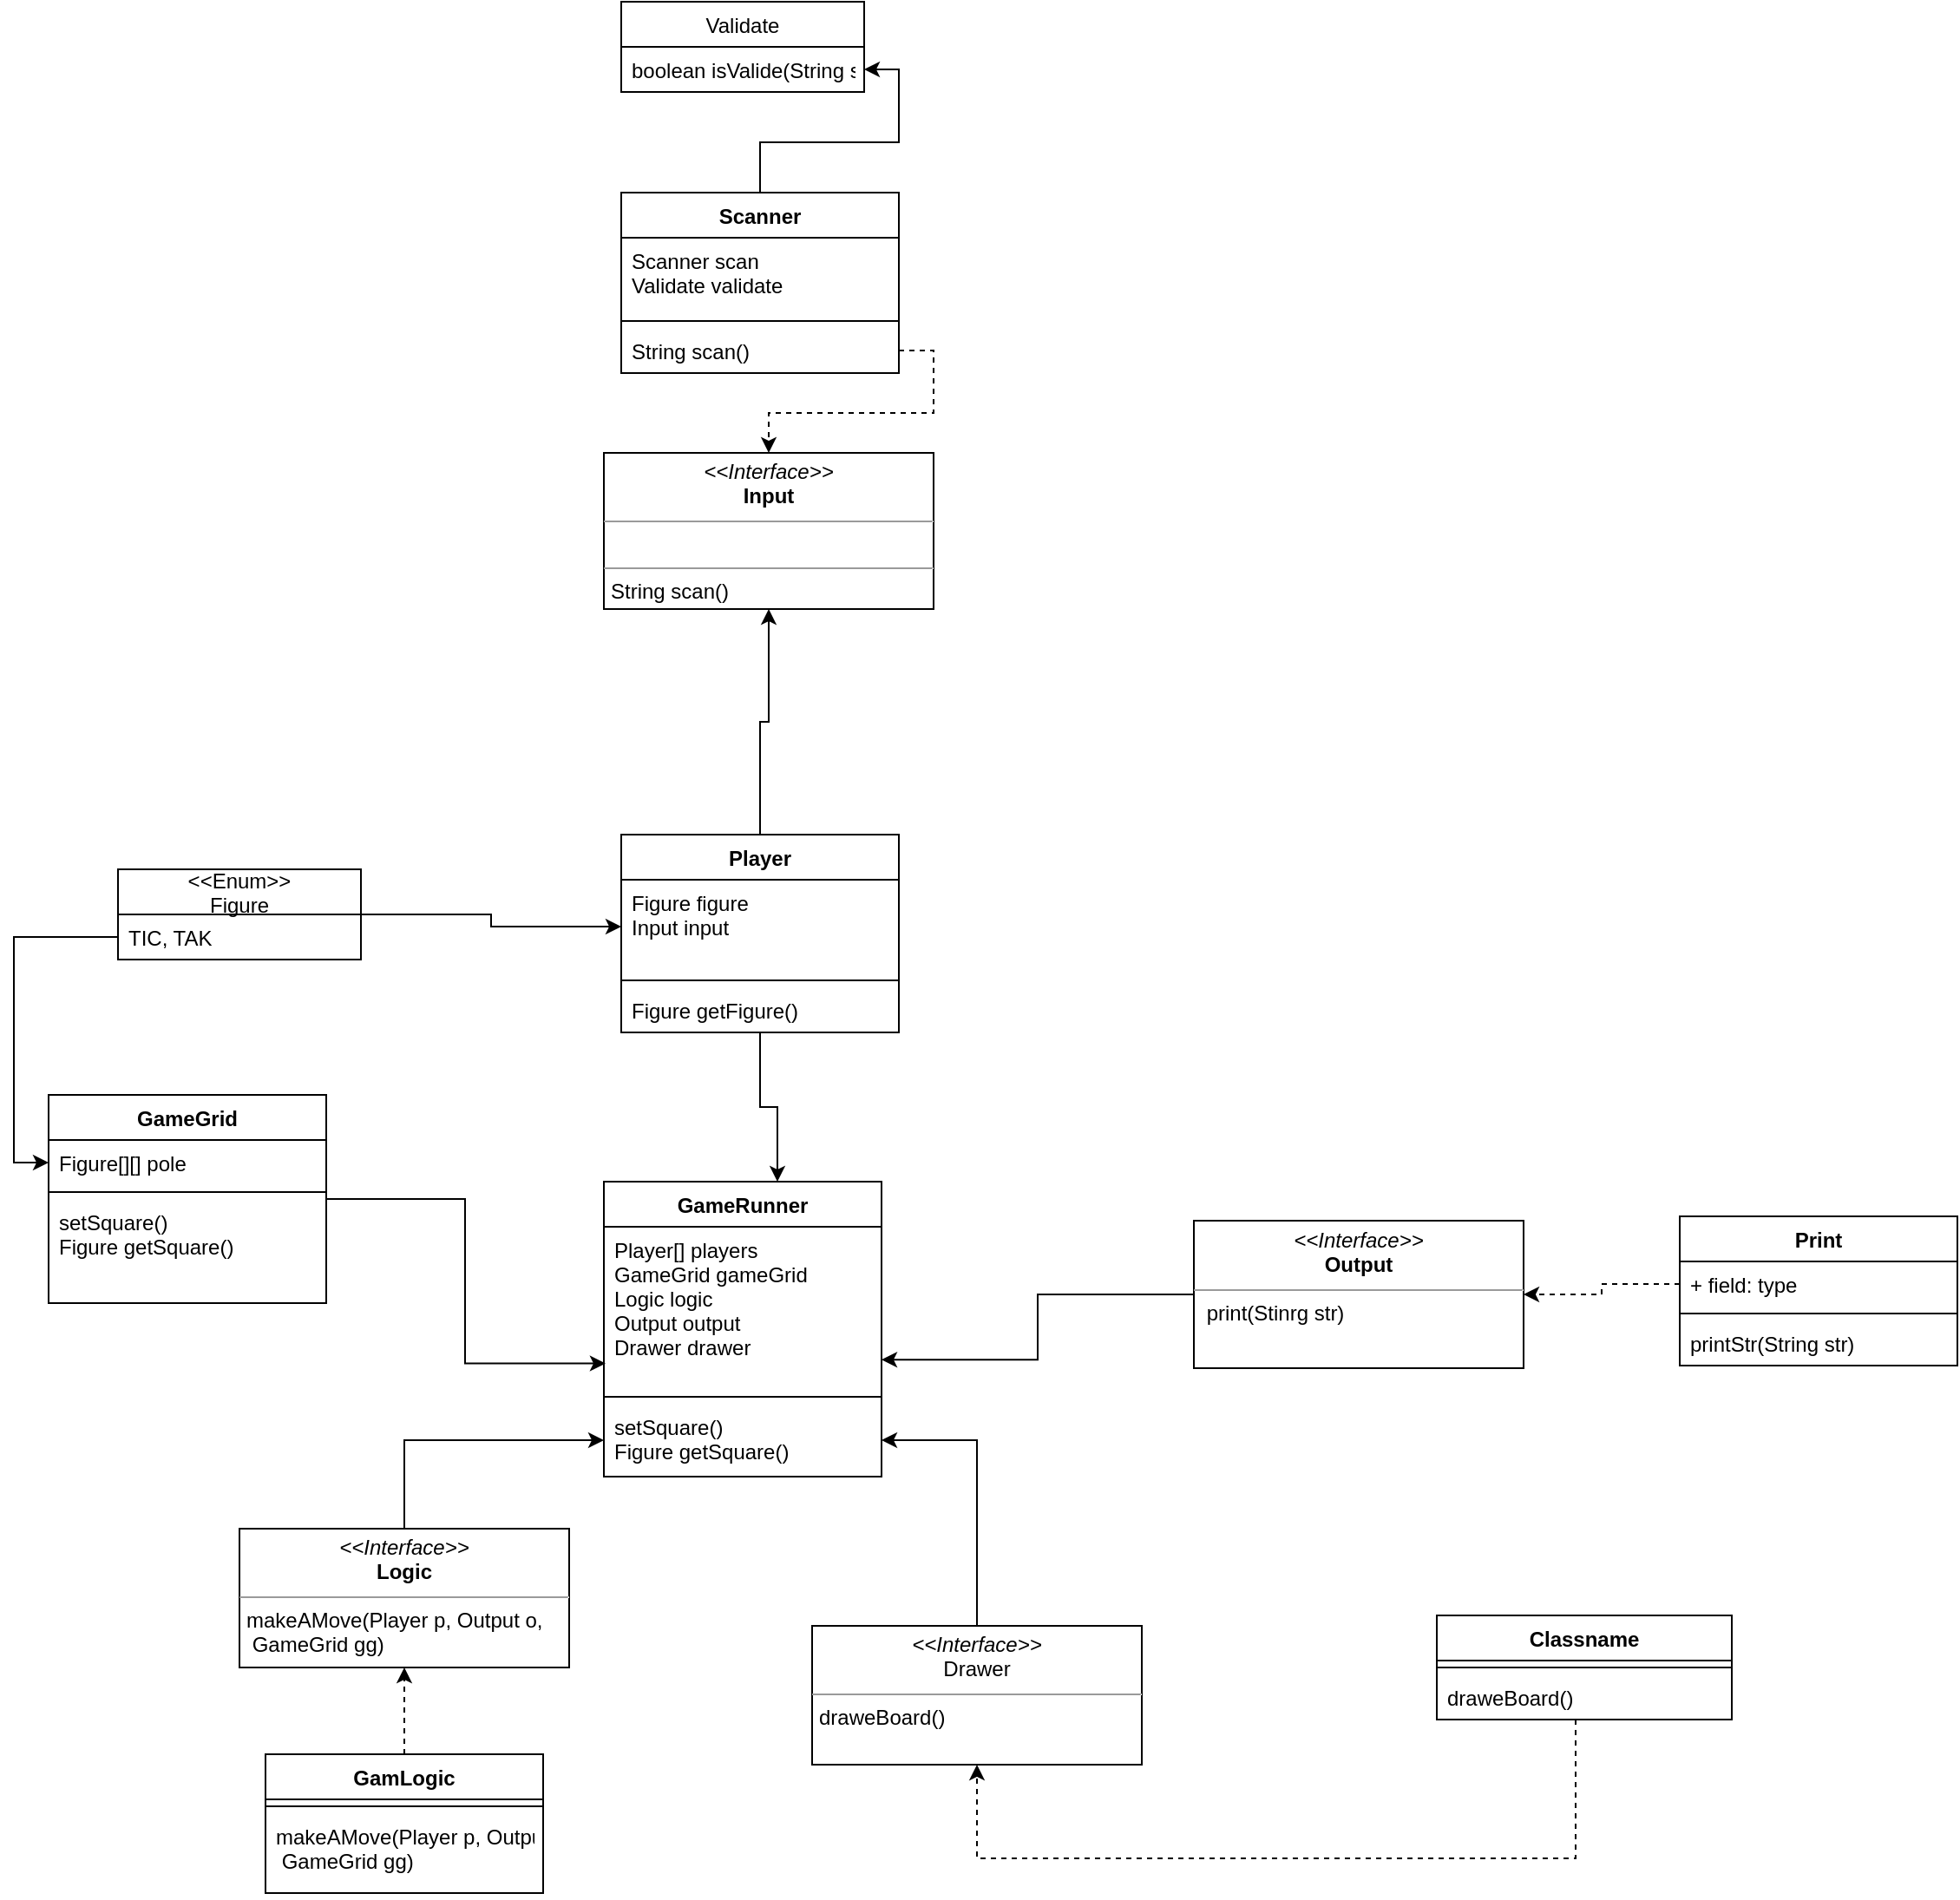 <mxfile version="14.7.6" type="github">
  <diagram id="pjgynr8N6asvOjuPf1MS" name="Page-1">
    <mxGraphModel dx="1422" dy="737" grid="1" gridSize="10" guides="1" tooltips="1" connect="1" arrows="1" fold="1" page="1" pageScale="1" pageWidth="827" pageHeight="1169" math="0" shadow="0">
      <root>
        <mxCell id="0" />
        <mxCell id="1" parent="0" />
        <mxCell id="-9dutVmJC6tL8V27dumN-15" value="Validate" style="swimlane;fontStyle=0;childLayout=stackLayout;horizontal=1;startSize=26;fillColor=none;horizontalStack=0;resizeParent=1;resizeParentMax=0;resizeLast=0;collapsible=1;marginBottom=0;" vertex="1" parent="1">
          <mxGeometry x="430" y="50" width="140" height="52" as="geometry" />
        </mxCell>
        <mxCell id="-9dutVmJC6tL8V27dumN-16" value="boolean isValide(String str)" style="text;strokeColor=none;fillColor=none;align=left;verticalAlign=top;spacingLeft=4;spacingRight=4;overflow=hidden;rotatable=0;points=[[0,0.5],[1,0.5]];portConstraint=eastwest;" vertex="1" parent="-9dutVmJC6tL8V27dumN-15">
          <mxGeometry y="26" width="140" height="26" as="geometry" />
        </mxCell>
        <mxCell id="-9dutVmJC6tL8V27dumN-23" style="edgeStyle=orthogonalEdgeStyle;rounded=0;orthogonalLoop=1;jettySize=auto;html=1;exitX=0.5;exitY=0;exitDx=0;exitDy=0;entryX=1;entryY=0.5;entryDx=0;entryDy=0;" edge="1" parent="1" source="-9dutVmJC6tL8V27dumN-19" target="-9dutVmJC6tL8V27dumN-16">
          <mxGeometry relative="1" as="geometry" />
        </mxCell>
        <mxCell id="-9dutVmJC6tL8V27dumN-19" value="Scanner" style="swimlane;fontStyle=1;align=center;verticalAlign=top;childLayout=stackLayout;horizontal=1;startSize=26;horizontalStack=0;resizeParent=1;resizeParentMax=0;resizeLast=0;collapsible=1;marginBottom=0;" vertex="1" parent="1">
          <mxGeometry x="430" y="160" width="160" height="104" as="geometry" />
        </mxCell>
        <mxCell id="-9dutVmJC6tL8V27dumN-20" value="Scanner scan&#xa;Validate validate" style="text;strokeColor=none;fillColor=none;align=left;verticalAlign=top;spacingLeft=4;spacingRight=4;overflow=hidden;rotatable=0;points=[[0,0.5],[1,0.5]];portConstraint=eastwest;" vertex="1" parent="-9dutVmJC6tL8V27dumN-19">
          <mxGeometry y="26" width="160" height="44" as="geometry" />
        </mxCell>
        <mxCell id="-9dutVmJC6tL8V27dumN-21" value="" style="line;strokeWidth=1;fillColor=none;align=left;verticalAlign=middle;spacingTop=-1;spacingLeft=3;spacingRight=3;rotatable=0;labelPosition=right;points=[];portConstraint=eastwest;" vertex="1" parent="-9dutVmJC6tL8V27dumN-19">
          <mxGeometry y="70" width="160" height="8" as="geometry" />
        </mxCell>
        <mxCell id="-9dutVmJC6tL8V27dumN-22" value="String scan()" style="text;strokeColor=none;fillColor=none;align=left;verticalAlign=top;spacingLeft=4;spacingRight=4;overflow=hidden;rotatable=0;points=[[0,0.5],[1,0.5]];portConstraint=eastwest;" vertex="1" parent="-9dutVmJC6tL8V27dumN-19">
          <mxGeometry y="78" width="160" height="26" as="geometry" />
        </mxCell>
        <mxCell id="-9dutVmJC6tL8V27dumN-24" value="&lt;p style=&quot;margin: 0px ; margin-top: 4px ; text-align: center&quot;&gt;&lt;i&gt;&amp;lt;&amp;lt;Interface&amp;gt;&amp;gt;&lt;/i&gt;&lt;br&gt;&lt;b&gt;Input&lt;/b&gt;&lt;/p&gt;&lt;hr size=&quot;1&quot;&gt;&lt;p style=&quot;margin: 0px ; margin-left: 4px&quot;&gt;&lt;br&gt;&lt;/p&gt;&lt;hr size=&quot;1&quot;&gt;&lt;p style=&quot;margin: 0px ; margin-left: 4px&quot;&gt;String scan()&lt;/p&gt;" style="verticalAlign=top;align=left;overflow=fill;fontSize=12;fontFamily=Helvetica;html=1;" vertex="1" parent="1">
          <mxGeometry x="420" y="310" width="190" height="90" as="geometry" />
        </mxCell>
        <mxCell id="-9dutVmJC6tL8V27dumN-30" style="edgeStyle=orthogonalEdgeStyle;rounded=0;orthogonalLoop=1;jettySize=auto;html=1;exitX=0.5;exitY=0;exitDx=0;exitDy=0;entryX=0.5;entryY=1;entryDx=0;entryDy=0;" edge="1" parent="1" source="-9dutVmJC6tL8V27dumN-26" target="-9dutVmJC6tL8V27dumN-24">
          <mxGeometry relative="1" as="geometry" />
        </mxCell>
        <mxCell id="-9dutVmJC6tL8V27dumN-57" style="edgeStyle=orthogonalEdgeStyle;rounded=0;orthogonalLoop=1;jettySize=auto;html=1;entryX=0.625;entryY=0;entryDx=0;entryDy=0;entryPerimeter=0;" edge="1" parent="1" source="-9dutVmJC6tL8V27dumN-26" target="-9dutVmJC6tL8V27dumN-44">
          <mxGeometry relative="1" as="geometry" />
        </mxCell>
        <mxCell id="-9dutVmJC6tL8V27dumN-26" value="Player" style="swimlane;fontStyle=1;align=center;verticalAlign=top;childLayout=stackLayout;horizontal=1;startSize=26;horizontalStack=0;resizeParent=1;resizeParentMax=0;resizeLast=0;collapsible=1;marginBottom=0;" vertex="1" parent="1">
          <mxGeometry x="430" y="530" width="160" height="114" as="geometry" />
        </mxCell>
        <mxCell id="-9dutVmJC6tL8V27dumN-27" value="Figure figure&#xa;Input input" style="text;strokeColor=none;fillColor=none;align=left;verticalAlign=top;spacingLeft=4;spacingRight=4;overflow=hidden;rotatable=0;points=[[0,0.5],[1,0.5]];portConstraint=eastwest;" vertex="1" parent="-9dutVmJC6tL8V27dumN-26">
          <mxGeometry y="26" width="160" height="54" as="geometry" />
        </mxCell>
        <mxCell id="-9dutVmJC6tL8V27dumN-28" value="" style="line;strokeWidth=1;fillColor=none;align=left;verticalAlign=middle;spacingTop=-1;spacingLeft=3;spacingRight=3;rotatable=0;labelPosition=right;points=[];portConstraint=eastwest;" vertex="1" parent="-9dutVmJC6tL8V27dumN-26">
          <mxGeometry y="80" width="160" height="8" as="geometry" />
        </mxCell>
        <mxCell id="-9dutVmJC6tL8V27dumN-29" value="Figure getFigure()" style="text;strokeColor=none;fillColor=none;align=left;verticalAlign=top;spacingLeft=4;spacingRight=4;overflow=hidden;rotatable=0;points=[[0,0.5],[1,0.5]];portConstraint=eastwest;" vertex="1" parent="-9dutVmJC6tL8V27dumN-26">
          <mxGeometry y="88" width="160" height="26" as="geometry" />
        </mxCell>
        <mxCell id="-9dutVmJC6tL8V27dumN-39" style="edgeStyle=orthogonalEdgeStyle;rounded=0;orthogonalLoop=1;jettySize=auto;html=1;" edge="1" parent="1" source="-9dutVmJC6tL8V27dumN-35" target="-9dutVmJC6tL8V27dumN-27">
          <mxGeometry relative="1" as="geometry" />
        </mxCell>
        <mxCell id="-9dutVmJC6tL8V27dumN-35" value="&lt;&lt;Enum&gt;&gt;&#xa;Figure" style="swimlane;fontStyle=0;childLayout=stackLayout;horizontal=1;startSize=26;fillColor=none;horizontalStack=0;resizeParent=1;resizeParentMax=0;resizeLast=0;collapsible=1;marginBottom=0;" vertex="1" parent="1">
          <mxGeometry x="140" y="550" width="140" height="52" as="geometry" />
        </mxCell>
        <mxCell id="-9dutVmJC6tL8V27dumN-48" style="edgeStyle=orthogonalEdgeStyle;rounded=0;orthogonalLoop=1;jettySize=auto;html=1;entryX=0.006;entryY=0.838;entryDx=0;entryDy=0;entryPerimeter=0;" edge="1" parent="1" source="-9dutVmJC6tL8V27dumN-40" target="-9dutVmJC6tL8V27dumN-45">
          <mxGeometry relative="1" as="geometry" />
        </mxCell>
        <mxCell id="-9dutVmJC6tL8V27dumN-40" value="GameGrid" style="swimlane;fontStyle=1;align=center;verticalAlign=top;childLayout=stackLayout;horizontal=1;startSize=26;horizontalStack=0;resizeParent=1;resizeParentMax=0;resizeLast=0;collapsible=1;marginBottom=0;" vertex="1" parent="1">
          <mxGeometry x="100" y="680" width="160" height="120" as="geometry" />
        </mxCell>
        <mxCell id="-9dutVmJC6tL8V27dumN-41" value="Figure[][] pole" style="text;strokeColor=none;fillColor=none;align=left;verticalAlign=top;spacingLeft=4;spacingRight=4;overflow=hidden;rotatable=0;points=[[0,0.5],[1,0.5]];portConstraint=eastwest;" vertex="1" parent="-9dutVmJC6tL8V27dumN-40">
          <mxGeometry y="26" width="160" height="26" as="geometry" />
        </mxCell>
        <mxCell id="-9dutVmJC6tL8V27dumN-42" value="" style="line;strokeWidth=1;fillColor=none;align=left;verticalAlign=middle;spacingTop=-1;spacingLeft=3;spacingRight=3;rotatable=0;labelPosition=right;points=[];portConstraint=eastwest;" vertex="1" parent="-9dutVmJC6tL8V27dumN-40">
          <mxGeometry y="52" width="160" height="8" as="geometry" />
        </mxCell>
        <mxCell id="-9dutVmJC6tL8V27dumN-43" value="setSquare()&#xa;Figure getSquare()" style="text;strokeColor=none;fillColor=none;align=left;verticalAlign=top;spacingLeft=4;spacingRight=4;overflow=hidden;rotatable=0;points=[[0,0.5],[1,0.5]];portConstraint=eastwest;" vertex="1" parent="-9dutVmJC6tL8V27dumN-40">
          <mxGeometry y="60" width="160" height="60" as="geometry" />
        </mxCell>
        <mxCell id="-9dutVmJC6tL8V27dumN-44" value="GameRunner" style="swimlane;fontStyle=1;align=center;verticalAlign=top;childLayout=stackLayout;horizontal=1;startSize=26;horizontalStack=0;resizeParent=1;resizeParentMax=0;resizeLast=0;collapsible=1;marginBottom=0;" vertex="1" parent="1">
          <mxGeometry x="420" y="730" width="160" height="170" as="geometry" />
        </mxCell>
        <mxCell id="-9dutVmJC6tL8V27dumN-45" value="Player[] players&#xa;GameGrid gameGrid&#xa;Logic logic&#xa;Output output&#xa;Drawer drawer" style="text;strokeColor=none;fillColor=none;align=left;verticalAlign=top;spacingLeft=4;spacingRight=4;overflow=hidden;rotatable=0;points=[[0,0.5],[1,0.5]];portConstraint=eastwest;" vertex="1" parent="-9dutVmJC6tL8V27dumN-44">
          <mxGeometry y="26" width="160" height="94" as="geometry" />
        </mxCell>
        <mxCell id="-9dutVmJC6tL8V27dumN-46" value="" style="line;strokeWidth=1;fillColor=none;align=left;verticalAlign=middle;spacingTop=-1;spacingLeft=3;spacingRight=3;rotatable=0;labelPosition=right;points=[];portConstraint=eastwest;" vertex="1" parent="-9dutVmJC6tL8V27dumN-44">
          <mxGeometry y="120" width="160" height="8" as="geometry" />
        </mxCell>
        <mxCell id="-9dutVmJC6tL8V27dumN-47" value="setSquare()&#xa;Figure getSquare()" style="text;strokeColor=none;fillColor=none;align=left;verticalAlign=top;spacingLeft=4;spacingRight=4;overflow=hidden;rotatable=0;points=[[0,0.5],[1,0.5]];portConstraint=eastwest;" vertex="1" parent="-9dutVmJC6tL8V27dumN-44">
          <mxGeometry y="128" width="160" height="42" as="geometry" />
        </mxCell>
        <mxCell id="-9dutVmJC6tL8V27dumN-56" style="edgeStyle=orthogonalEdgeStyle;rounded=0;orthogonalLoop=1;jettySize=auto;html=1;exitX=0;exitY=0.5;exitDx=0;exitDy=0;entryX=1;entryY=0.815;entryDx=0;entryDy=0;entryPerimeter=0;" edge="1" parent="1" source="-9dutVmJC6tL8V27dumN-49" target="-9dutVmJC6tL8V27dumN-45">
          <mxGeometry relative="1" as="geometry" />
        </mxCell>
        <mxCell id="-9dutVmJC6tL8V27dumN-49" value="&lt;p style=&quot;margin: 0px ; margin-top: 4px ; text-align: center&quot;&gt;&lt;i&gt;&amp;lt;&amp;lt;Interface&amp;gt;&amp;gt;&lt;/i&gt;&lt;br&gt;&lt;b&gt;Output&lt;/b&gt;&lt;/p&gt;&lt;hr size=&quot;1&quot;&gt;&lt;p style=&quot;margin: 0px ; margin-left: 4px&quot;&gt;&amp;nbsp;print(Stinrg str)&lt;/p&gt;" style="verticalAlign=top;align=left;overflow=fill;fontSize=12;fontFamily=Helvetica;html=1;" vertex="1" parent="1">
          <mxGeometry x="760" y="752.5" width="190" height="85" as="geometry" />
        </mxCell>
        <mxCell id="-9dutVmJC6tL8V27dumN-51" value="Print" style="swimlane;fontStyle=1;align=center;verticalAlign=top;childLayout=stackLayout;horizontal=1;startSize=26;horizontalStack=0;resizeParent=1;resizeParentMax=0;resizeLast=0;collapsible=1;marginBottom=0;" vertex="1" parent="1">
          <mxGeometry x="1040" y="750" width="160" height="86" as="geometry" />
        </mxCell>
        <mxCell id="-9dutVmJC6tL8V27dumN-52" value="+ field: type" style="text;strokeColor=none;fillColor=none;align=left;verticalAlign=top;spacingLeft=4;spacingRight=4;overflow=hidden;rotatable=0;points=[[0,0.5],[1,0.5]];portConstraint=eastwest;" vertex="1" parent="-9dutVmJC6tL8V27dumN-51">
          <mxGeometry y="26" width="160" height="26" as="geometry" />
        </mxCell>
        <mxCell id="-9dutVmJC6tL8V27dumN-53" value="" style="line;strokeWidth=1;fillColor=none;align=left;verticalAlign=middle;spacingTop=-1;spacingLeft=3;spacingRight=3;rotatable=0;labelPosition=right;points=[];portConstraint=eastwest;" vertex="1" parent="-9dutVmJC6tL8V27dumN-51">
          <mxGeometry y="52" width="160" height="8" as="geometry" />
        </mxCell>
        <mxCell id="-9dutVmJC6tL8V27dumN-54" value="printStr(String str)" style="text;strokeColor=none;fillColor=none;align=left;verticalAlign=top;spacingLeft=4;spacingRight=4;overflow=hidden;rotatable=0;points=[[0,0.5],[1,0.5]];portConstraint=eastwest;" vertex="1" parent="-9dutVmJC6tL8V27dumN-51">
          <mxGeometry y="60" width="160" height="26" as="geometry" />
        </mxCell>
        <mxCell id="-9dutVmJC6tL8V27dumN-67" style="edgeStyle=orthogonalEdgeStyle;rounded=0;orthogonalLoop=1;jettySize=auto;html=1;exitX=0.5;exitY=0;exitDx=0;exitDy=0;" edge="1" parent="1" source="-9dutVmJC6tL8V27dumN-58" target="-9dutVmJC6tL8V27dumN-47">
          <mxGeometry relative="1" as="geometry" />
        </mxCell>
        <mxCell id="-9dutVmJC6tL8V27dumN-58" value="&lt;p style=&quot;margin: 0px ; margin-top: 4px ; text-align: center&quot;&gt;&lt;i&gt;&amp;lt;&amp;lt;Interface&amp;gt;&amp;gt;&lt;/i&gt;&lt;br&gt;&lt;b&gt;Logic&lt;/b&gt;&lt;/p&gt;&lt;hr size=&quot;1&quot;&gt;&lt;p style=&quot;margin: 0px ; margin-left: 4px&quot;&gt;makeAMove(Player p, Output o,&lt;/p&gt;&lt;p style=&quot;margin: 0px ; margin-left: 4px&quot;&gt;&amp;nbsp;GameGrid gg)&lt;/p&gt;" style="verticalAlign=top;align=left;overflow=fill;fontSize=12;fontFamily=Helvetica;html=1;" vertex="1" parent="1">
          <mxGeometry x="210" y="930" width="190" height="80" as="geometry" />
        </mxCell>
        <mxCell id="-9dutVmJC6tL8V27dumN-66" style="edgeStyle=orthogonalEdgeStyle;rounded=0;orthogonalLoop=1;jettySize=auto;html=1;exitX=0.5;exitY=0;exitDx=0;exitDy=0;entryX=0.5;entryY=1;entryDx=0;entryDy=0;dashed=1;" edge="1" parent="1" source="-9dutVmJC6tL8V27dumN-59" target="-9dutVmJC6tL8V27dumN-58">
          <mxGeometry relative="1" as="geometry" />
        </mxCell>
        <mxCell id="-9dutVmJC6tL8V27dumN-59" value="GamLogic" style="swimlane;fontStyle=1;align=center;verticalAlign=top;childLayout=stackLayout;horizontal=1;startSize=26;horizontalStack=0;resizeParent=1;resizeParentMax=0;resizeLast=0;collapsible=1;marginBottom=0;" vertex="1" parent="1">
          <mxGeometry x="225" y="1060" width="160" height="80" as="geometry" />
        </mxCell>
        <mxCell id="-9dutVmJC6tL8V27dumN-61" value="" style="line;strokeWidth=1;fillColor=none;align=left;verticalAlign=middle;spacingTop=-1;spacingLeft=3;spacingRight=3;rotatable=0;labelPosition=right;points=[];portConstraint=eastwest;" vertex="1" parent="-9dutVmJC6tL8V27dumN-59">
          <mxGeometry y="26" width="160" height="8" as="geometry" />
        </mxCell>
        <mxCell id="-9dutVmJC6tL8V27dumN-62" value="makeAMove(Player p, Output o,&#xa; GameGrid gg)" style="text;strokeColor=none;fillColor=none;align=left;verticalAlign=top;spacingLeft=4;spacingRight=4;overflow=hidden;rotatable=0;points=[[0,0.5],[1,0.5]];portConstraint=eastwest;" vertex="1" parent="-9dutVmJC6tL8V27dumN-59">
          <mxGeometry y="34" width="160" height="46" as="geometry" />
        </mxCell>
        <mxCell id="-9dutVmJC6tL8V27dumN-64" style="edgeStyle=orthogonalEdgeStyle;rounded=0;orthogonalLoop=1;jettySize=auto;html=1;exitX=0;exitY=0.5;exitDx=0;exitDy=0;entryX=1;entryY=0.5;entryDx=0;entryDy=0;dashed=1;" edge="1" parent="1" source="-9dutVmJC6tL8V27dumN-52" target="-9dutVmJC6tL8V27dumN-49">
          <mxGeometry relative="1" as="geometry" />
        </mxCell>
        <mxCell id="-9dutVmJC6tL8V27dumN-65" style="edgeStyle=orthogonalEdgeStyle;rounded=0;orthogonalLoop=1;jettySize=auto;html=1;exitX=1;exitY=0.5;exitDx=0;exitDy=0;dashed=1;" edge="1" parent="1" source="-9dutVmJC6tL8V27dumN-22" target="-9dutVmJC6tL8V27dumN-24">
          <mxGeometry relative="1" as="geometry" />
        </mxCell>
        <mxCell id="-9dutVmJC6tL8V27dumN-68" style="edgeStyle=orthogonalEdgeStyle;rounded=0;orthogonalLoop=1;jettySize=auto;html=1;entryX=0;entryY=0.5;entryDx=0;entryDy=0;" edge="1" parent="1" source="-9dutVmJC6tL8V27dumN-36" target="-9dutVmJC6tL8V27dumN-41">
          <mxGeometry relative="1" as="geometry" />
        </mxCell>
        <mxCell id="-9dutVmJC6tL8V27dumN-36" value="TIC, TAK" style="text;strokeColor=none;fillColor=none;align=left;verticalAlign=top;spacingLeft=4;spacingRight=4;overflow=hidden;rotatable=0;points=[[0,0.5],[1,0.5]];portConstraint=eastwest;" vertex="1" parent="1">
          <mxGeometry x="140" y="576" width="140" height="26" as="geometry" />
        </mxCell>
        <mxCell id="-9dutVmJC6tL8V27dumN-88" style="edgeStyle=orthogonalEdgeStyle;rounded=0;orthogonalLoop=1;jettySize=auto;html=1;entryX=1;entryY=0.5;entryDx=0;entryDy=0;" edge="1" parent="1" source="-9dutVmJC6tL8V27dumN-69" target="-9dutVmJC6tL8V27dumN-47">
          <mxGeometry relative="1" as="geometry" />
        </mxCell>
        <mxCell id="-9dutVmJC6tL8V27dumN-69" value="&lt;p style=&quot;margin: 0px ; margin-top: 4px ; text-align: center&quot;&gt;&lt;i&gt;&amp;lt;&amp;lt;Interface&amp;gt;&amp;gt;&lt;/i&gt;&lt;br&gt;Drawer&lt;br&gt;&lt;/p&gt;&lt;hr size=&quot;1&quot;&gt;&lt;p style=&quot;margin: 0px ; margin-left: 4px&quot;&gt;draweBoard()&lt;/p&gt;" style="verticalAlign=top;align=left;overflow=fill;fontSize=12;fontFamily=Helvetica;html=1;" vertex="1" parent="1">
          <mxGeometry x="540" y="986" width="190" height="80" as="geometry" />
        </mxCell>
        <mxCell id="-9dutVmJC6tL8V27dumN-87" style="edgeStyle=orthogonalEdgeStyle;rounded=0;orthogonalLoop=1;jettySize=auto;html=1;entryX=0.5;entryY=1;entryDx=0;entryDy=0;dashed=1;" edge="1" parent="1" source="-9dutVmJC6tL8V27dumN-82" target="-9dutVmJC6tL8V27dumN-69">
          <mxGeometry relative="1" as="geometry">
            <Array as="points">
              <mxPoint x="980" y="1120" />
              <mxPoint x="635" y="1120" />
            </Array>
          </mxGeometry>
        </mxCell>
        <mxCell id="-9dutVmJC6tL8V27dumN-82" value="Classname" style="swimlane;fontStyle=1;align=center;verticalAlign=top;childLayout=stackLayout;horizontal=1;startSize=26;horizontalStack=0;resizeParent=1;resizeParentMax=0;resizeLast=0;collapsible=1;marginBottom=0;" vertex="1" parent="1">
          <mxGeometry x="900" y="980" width="170" height="60" as="geometry" />
        </mxCell>
        <mxCell id="-9dutVmJC6tL8V27dumN-84" value="" style="line;strokeWidth=1;fillColor=none;align=left;verticalAlign=middle;spacingTop=-1;spacingLeft=3;spacingRight=3;rotatable=0;labelPosition=right;points=[];portConstraint=eastwest;" vertex="1" parent="-9dutVmJC6tL8V27dumN-82">
          <mxGeometry y="26" width="170" height="8" as="geometry" />
        </mxCell>
        <mxCell id="-9dutVmJC6tL8V27dumN-85" value="draweBoard()" style="text;strokeColor=none;fillColor=none;align=left;verticalAlign=top;spacingLeft=4;spacingRight=4;overflow=hidden;rotatable=0;points=[[0,0.5],[1,0.5]];portConstraint=eastwest;" vertex="1" parent="-9dutVmJC6tL8V27dumN-82">
          <mxGeometry y="34" width="170" height="26" as="geometry" />
        </mxCell>
      </root>
    </mxGraphModel>
  </diagram>
</mxfile>
